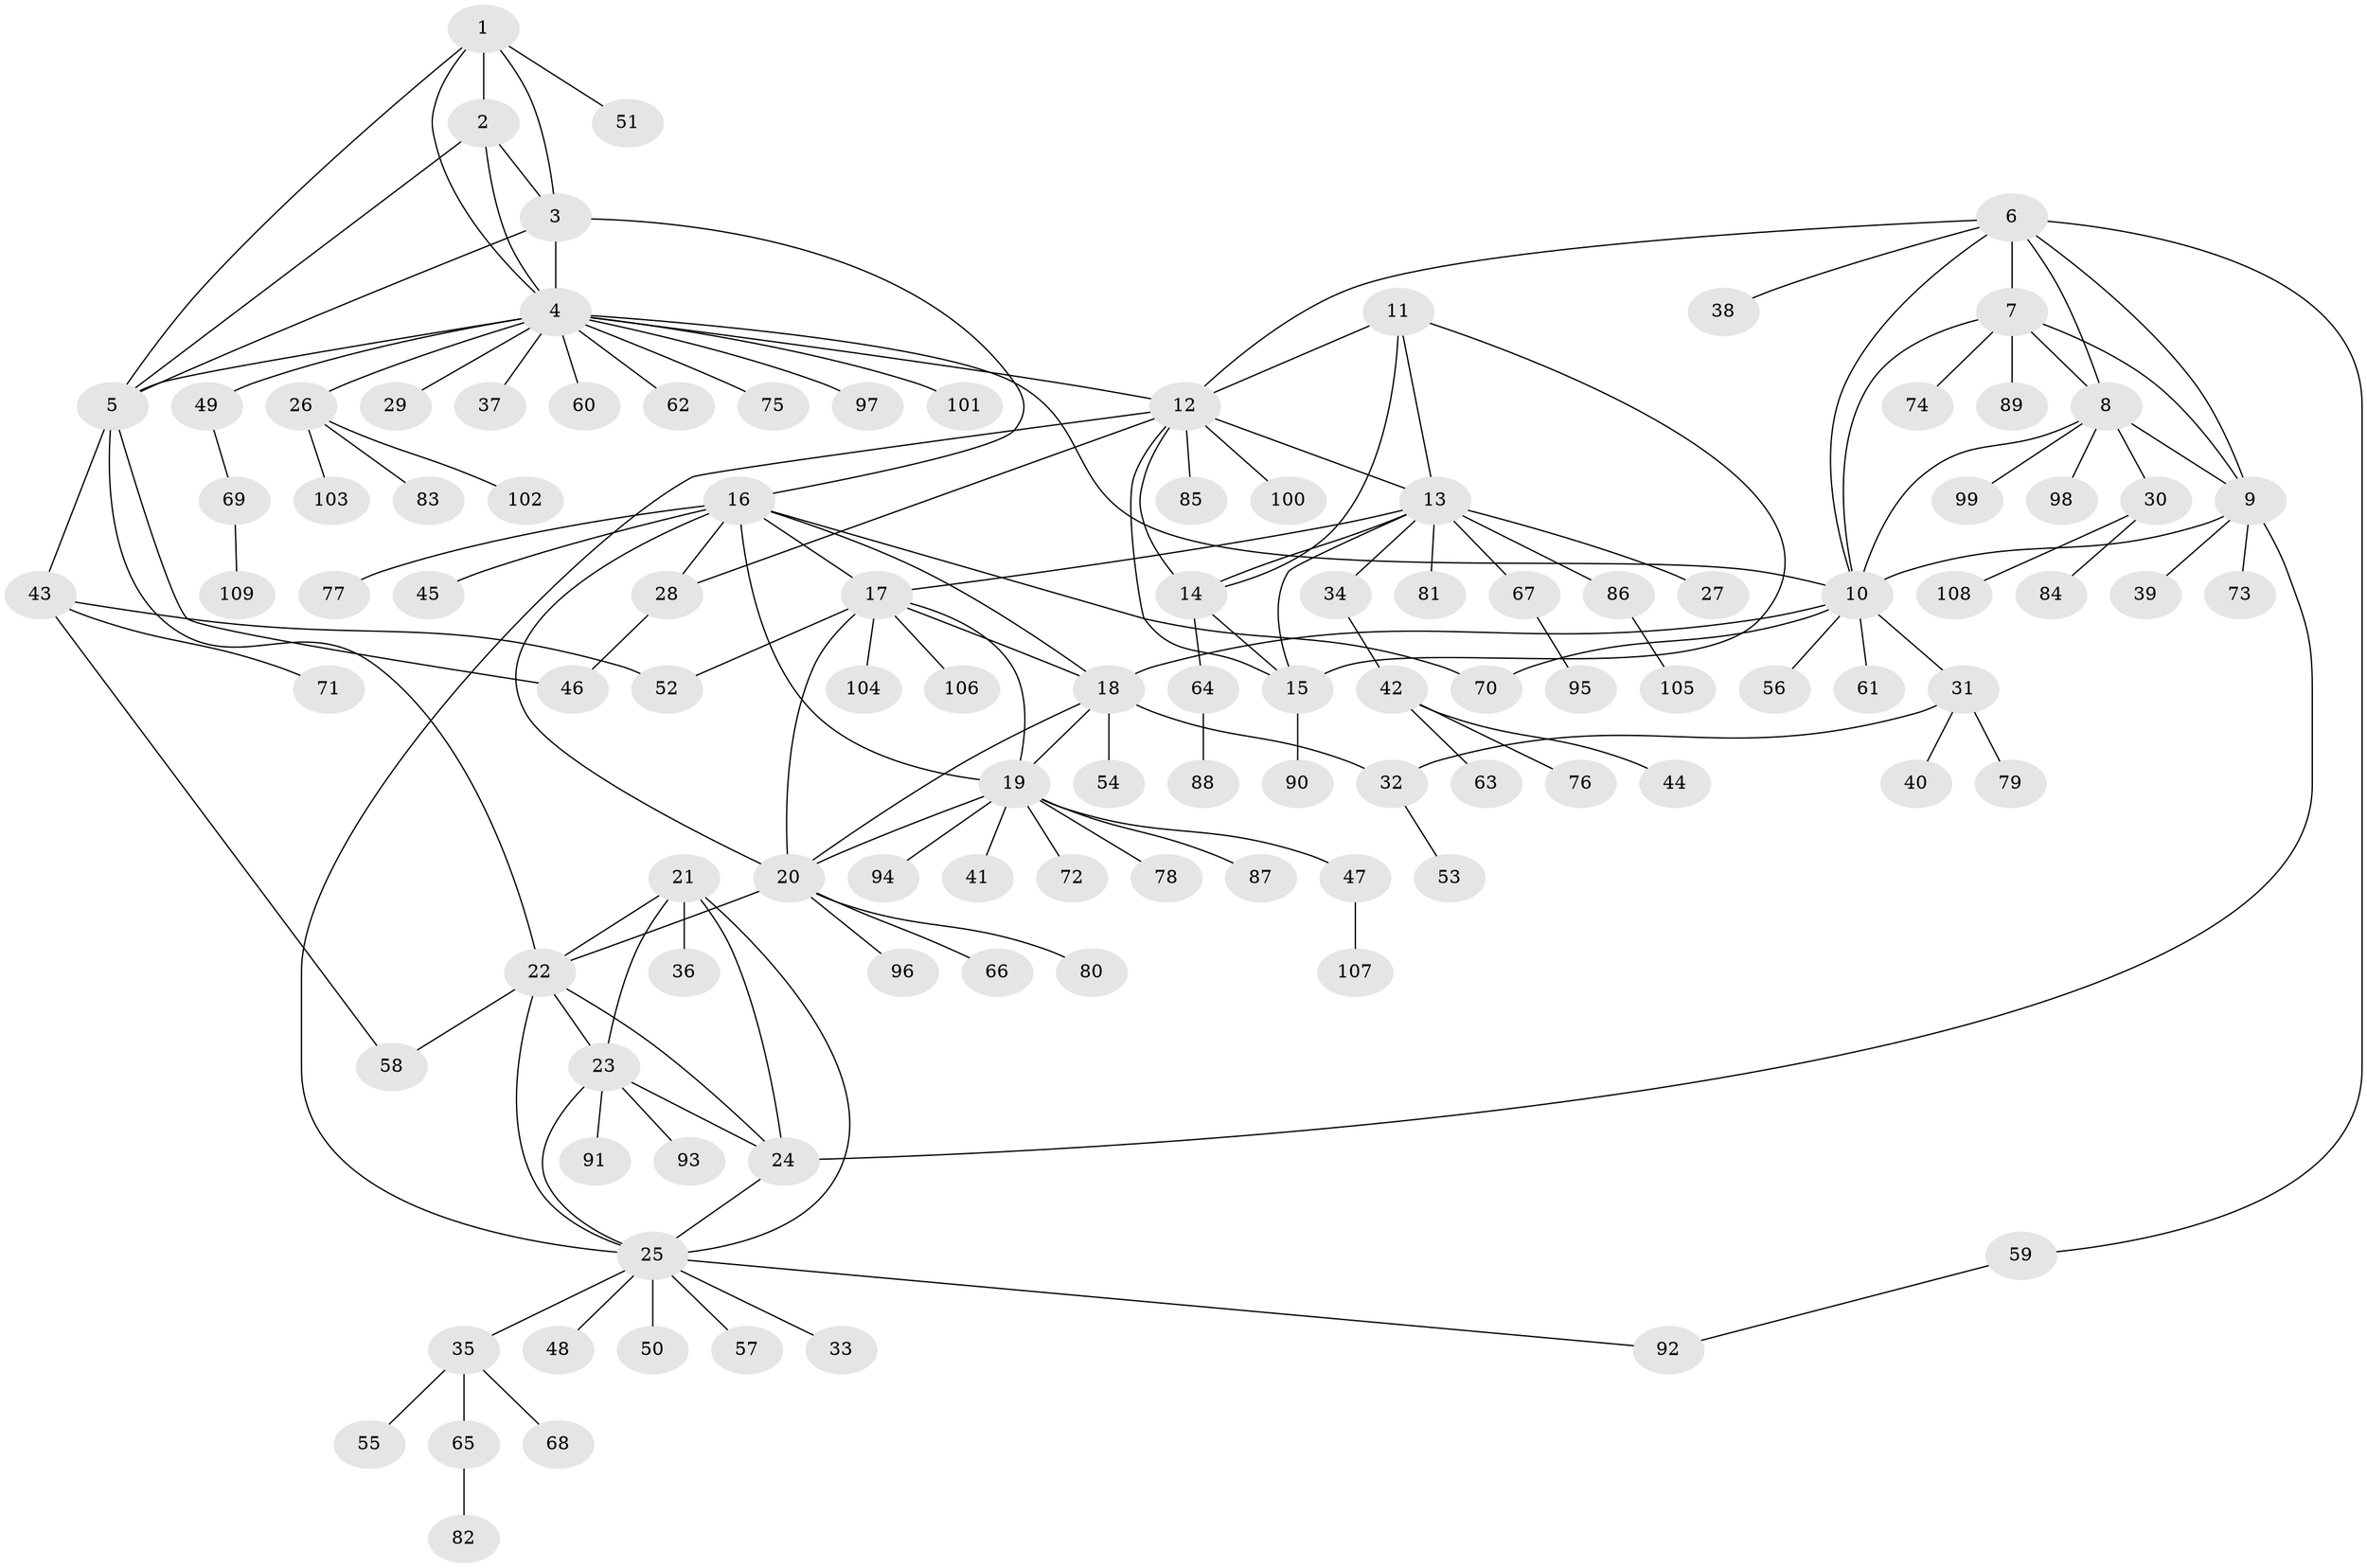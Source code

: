 // Generated by graph-tools (version 1.1) at 2025/37/03/09/25 02:37:14]
// undirected, 109 vertices, 151 edges
graph export_dot {
graph [start="1"]
  node [color=gray90,style=filled];
  1;
  2;
  3;
  4;
  5;
  6;
  7;
  8;
  9;
  10;
  11;
  12;
  13;
  14;
  15;
  16;
  17;
  18;
  19;
  20;
  21;
  22;
  23;
  24;
  25;
  26;
  27;
  28;
  29;
  30;
  31;
  32;
  33;
  34;
  35;
  36;
  37;
  38;
  39;
  40;
  41;
  42;
  43;
  44;
  45;
  46;
  47;
  48;
  49;
  50;
  51;
  52;
  53;
  54;
  55;
  56;
  57;
  58;
  59;
  60;
  61;
  62;
  63;
  64;
  65;
  66;
  67;
  68;
  69;
  70;
  71;
  72;
  73;
  74;
  75;
  76;
  77;
  78;
  79;
  80;
  81;
  82;
  83;
  84;
  85;
  86;
  87;
  88;
  89;
  90;
  91;
  92;
  93;
  94;
  95;
  96;
  97;
  98;
  99;
  100;
  101;
  102;
  103;
  104;
  105;
  106;
  107;
  108;
  109;
  1 -- 2;
  1 -- 3;
  1 -- 4;
  1 -- 5;
  1 -- 51;
  2 -- 3;
  2 -- 4;
  2 -- 5;
  3 -- 4;
  3 -- 5;
  3 -- 16;
  4 -- 5;
  4 -- 10;
  4 -- 12;
  4 -- 26;
  4 -- 29;
  4 -- 37;
  4 -- 49;
  4 -- 60;
  4 -- 62;
  4 -- 75;
  4 -- 97;
  4 -- 101;
  5 -- 22;
  5 -- 43;
  5 -- 46;
  6 -- 7;
  6 -- 8;
  6 -- 9;
  6 -- 10;
  6 -- 12;
  6 -- 38;
  6 -- 59;
  7 -- 8;
  7 -- 9;
  7 -- 10;
  7 -- 74;
  7 -- 89;
  8 -- 9;
  8 -- 10;
  8 -- 30;
  8 -- 98;
  8 -- 99;
  9 -- 10;
  9 -- 24;
  9 -- 39;
  9 -- 73;
  10 -- 18;
  10 -- 31;
  10 -- 56;
  10 -- 61;
  10 -- 70;
  11 -- 12;
  11 -- 13;
  11 -- 14;
  11 -- 15;
  12 -- 13;
  12 -- 14;
  12 -- 15;
  12 -- 25;
  12 -- 28;
  12 -- 85;
  12 -- 100;
  13 -- 14;
  13 -- 15;
  13 -- 17;
  13 -- 27;
  13 -- 34;
  13 -- 67;
  13 -- 81;
  13 -- 86;
  14 -- 15;
  14 -- 64;
  15 -- 90;
  16 -- 17;
  16 -- 18;
  16 -- 19;
  16 -- 20;
  16 -- 28;
  16 -- 45;
  16 -- 70;
  16 -- 77;
  17 -- 18;
  17 -- 19;
  17 -- 20;
  17 -- 52;
  17 -- 104;
  17 -- 106;
  18 -- 19;
  18 -- 20;
  18 -- 32;
  18 -- 54;
  19 -- 20;
  19 -- 41;
  19 -- 47;
  19 -- 72;
  19 -- 78;
  19 -- 87;
  19 -- 94;
  20 -- 22;
  20 -- 66;
  20 -- 80;
  20 -- 96;
  21 -- 22;
  21 -- 23;
  21 -- 24;
  21 -- 25;
  21 -- 36;
  22 -- 23;
  22 -- 24;
  22 -- 25;
  22 -- 58;
  23 -- 24;
  23 -- 25;
  23 -- 91;
  23 -- 93;
  24 -- 25;
  25 -- 33;
  25 -- 35;
  25 -- 48;
  25 -- 50;
  25 -- 57;
  25 -- 92;
  26 -- 83;
  26 -- 102;
  26 -- 103;
  28 -- 46;
  30 -- 84;
  30 -- 108;
  31 -- 32;
  31 -- 40;
  31 -- 79;
  32 -- 53;
  34 -- 42;
  35 -- 55;
  35 -- 65;
  35 -- 68;
  42 -- 44;
  42 -- 63;
  42 -- 76;
  43 -- 52;
  43 -- 58;
  43 -- 71;
  47 -- 107;
  49 -- 69;
  59 -- 92;
  64 -- 88;
  65 -- 82;
  67 -- 95;
  69 -- 109;
  86 -- 105;
}

